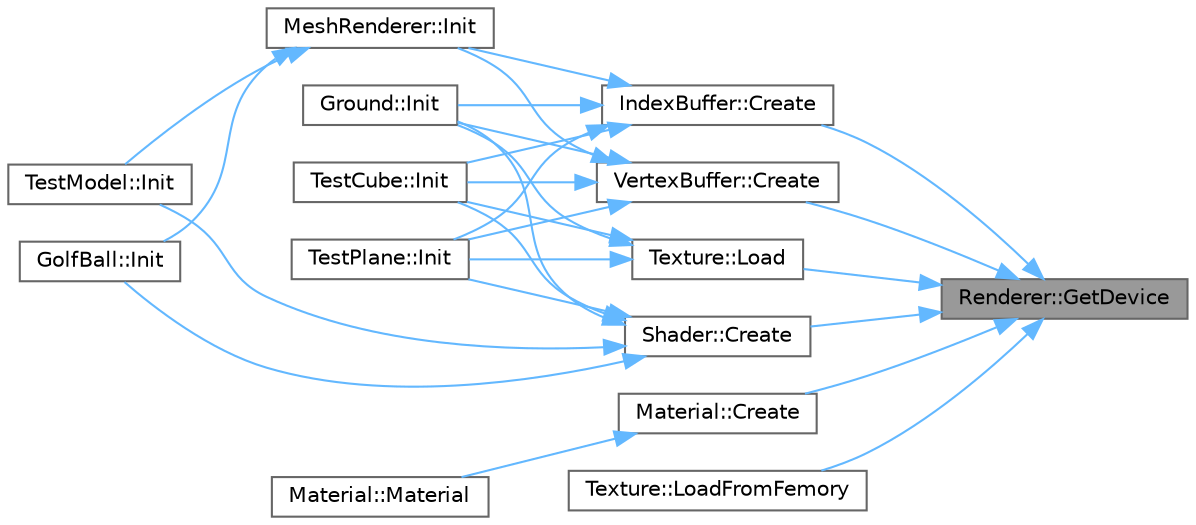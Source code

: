 digraph "Renderer::GetDevice"
{
 // LATEX_PDF_SIZE
  bgcolor="transparent";
  edge [fontname=Helvetica,fontsize=10,labelfontname=Helvetica,labelfontsize=10];
  node [fontname=Helvetica,fontsize=10,shape=box,height=0.2,width=0.4];
  rankdir="RL";
  Node1 [id="Node000001",label="Renderer::GetDevice",height=0.2,width=0.4,color="gray40", fillcolor="grey60", style="filled", fontcolor="black",tooltip=" "];
  Node1 -> Node2 [id="edge26_Node000001_Node000002",dir="back",color="steelblue1",style="solid",tooltip=" "];
  Node2 [id="Node000002",label="IndexBuffer::Create",height=0.2,width=0.4,color="grey40", fillcolor="white", style="filled",URL="$class_index_buffer.html#ae1c175e71e9d683fc50f7ed49940619c",tooltip=" "];
  Node2 -> Node3 [id="edge27_Node000002_Node000003",dir="back",color="steelblue1",style="solid",tooltip=" "];
  Node3 [id="Node000003",label="Ground::Init",height=0.2,width=0.4,color="grey40", fillcolor="white", style="filled",URL="$class_ground.html#a387a4f0f1d006a606e83f24bedf9550e",tooltip=" "];
  Node2 -> Node4 [id="edge28_Node000002_Node000004",dir="back",color="steelblue1",style="solid",tooltip=" "];
  Node4 [id="Node000004",label="MeshRenderer::Init",height=0.2,width=0.4,color="grey40", fillcolor="white", style="filled",URL="$class_mesh_renderer.html#aa3476f8b7457ff0e5b86662c69b09984",tooltip=" "];
  Node4 -> Node5 [id="edge29_Node000004_Node000005",dir="back",color="steelblue1",style="solid",tooltip=" "];
  Node5 [id="Node000005",label="GolfBall::Init",height=0.2,width=0.4,color="grey40", fillcolor="white", style="filled",URL="$class_golf_ball.html#a1faa794a7a359c683bfc9f453d249ea5",tooltip=" "];
  Node4 -> Node6 [id="edge30_Node000004_Node000006",dir="back",color="steelblue1",style="solid",tooltip=" "];
  Node6 [id="Node000006",label="TestModel::Init",height=0.2,width=0.4,color="grey40", fillcolor="white", style="filled",URL="$class_test_model.html#a7e1de57e00664a32a5045e496f996b31",tooltip=" "];
  Node2 -> Node7 [id="edge31_Node000002_Node000007",dir="back",color="steelblue1",style="solid",tooltip=" "];
  Node7 [id="Node000007",label="TestCube::Init",height=0.2,width=0.4,color="grey40", fillcolor="white", style="filled",URL="$class_test_cube.html#a3979f3a1407a0c8a58bf8800bf697c35",tooltip=" "];
  Node2 -> Node8 [id="edge32_Node000002_Node000008",dir="back",color="steelblue1",style="solid",tooltip=" "];
  Node8 [id="Node000008",label="TestPlane::Init",height=0.2,width=0.4,color="grey40", fillcolor="white", style="filled",URL="$class_test_plane.html#a11b7249c2c5f093451c2fdc1087dddaf",tooltip=" "];
  Node1 -> Node9 [id="edge33_Node000001_Node000009",dir="back",color="steelblue1",style="solid",tooltip=" "];
  Node9 [id="Node000009",label="Material::Create",height=0.2,width=0.4,color="grey40", fillcolor="white", style="filled",URL="$class_material.html#a2be31dc5e88124a50e410cc058cdc2e4",tooltip=" "];
  Node9 -> Node10 [id="edge34_Node000009_Node000010",dir="back",color="steelblue1",style="solid",tooltip=" "];
  Node10 [id="Node000010",label="Material::Material",height=0.2,width=0.4,color="grey40", fillcolor="white", style="filled",URL="$class_material.html#a6eb1d1e57ee26abc2b9380f3d662e0fc",tooltip=" "];
  Node1 -> Node11 [id="edge35_Node000001_Node000011",dir="back",color="steelblue1",style="solid",tooltip=" "];
  Node11 [id="Node000011",label="Shader::Create",height=0.2,width=0.4,color="grey40", fillcolor="white", style="filled",URL="$class_shader.html#aa9c0b85d800c697d60873b7eafe79267",tooltip=" "];
  Node11 -> Node5 [id="edge36_Node000011_Node000005",dir="back",color="steelblue1",style="solid",tooltip=" "];
  Node11 -> Node3 [id="edge37_Node000011_Node000003",dir="back",color="steelblue1",style="solid",tooltip=" "];
  Node11 -> Node7 [id="edge38_Node000011_Node000007",dir="back",color="steelblue1",style="solid",tooltip=" "];
  Node11 -> Node6 [id="edge39_Node000011_Node000006",dir="back",color="steelblue1",style="solid",tooltip=" "];
  Node11 -> Node8 [id="edge40_Node000011_Node000008",dir="back",color="steelblue1",style="solid",tooltip=" "];
  Node1 -> Node12 [id="edge41_Node000001_Node000012",dir="back",color="steelblue1",style="solid",tooltip=" "];
  Node12 [id="Node000012",label="VertexBuffer::Create",height=0.2,width=0.4,color="grey40", fillcolor="white", style="filled",URL="$class_vertex_buffer.html#a33585f350baef4547f9359848dd28625",tooltip=" "];
  Node12 -> Node3 [id="edge42_Node000012_Node000003",dir="back",color="steelblue1",style="solid",tooltip=" "];
  Node12 -> Node4 [id="edge43_Node000012_Node000004",dir="back",color="steelblue1",style="solid",tooltip=" "];
  Node12 -> Node7 [id="edge44_Node000012_Node000007",dir="back",color="steelblue1",style="solid",tooltip=" "];
  Node12 -> Node8 [id="edge45_Node000012_Node000008",dir="back",color="steelblue1",style="solid",tooltip=" "];
  Node1 -> Node13 [id="edge46_Node000001_Node000013",dir="back",color="steelblue1",style="solid",tooltip=" "];
  Node13 [id="Node000013",label="Texture::Load",height=0.2,width=0.4,color="grey40", fillcolor="white", style="filled",URL="$class_texture.html#a4488b6c55e4a1d4aa0c1e5b296e33854",tooltip=" "];
  Node13 -> Node3 [id="edge47_Node000013_Node000003",dir="back",color="steelblue1",style="solid",tooltip=" "];
  Node13 -> Node7 [id="edge48_Node000013_Node000007",dir="back",color="steelblue1",style="solid",tooltip=" "];
  Node13 -> Node8 [id="edge49_Node000013_Node000008",dir="back",color="steelblue1",style="solid",tooltip=" "];
  Node1 -> Node14 [id="edge50_Node000001_Node000014",dir="back",color="steelblue1",style="solid",tooltip=" "];
  Node14 [id="Node000014",label="Texture::LoadFromFemory",height=0.2,width=0.4,color="grey40", fillcolor="white", style="filled",URL="$class_texture.html#acd1989b0f1cd83fc31c462996b66f9d8",tooltip=" "];
}
